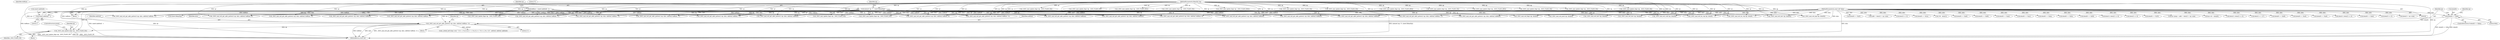 digraph "0_radare2_bbb4af56003c1afdad67af0c4339267ca38b1017@API" {
"1000905" [label="(Call,_6502_anal_update_flags (op, _6502_FLAGS_NZ))"];
"1000890" [label="(Call,_6502_anal_esil_get_addr_pattern2 (op, data, addrbuf, buffsize, 'x'))"];
"1000278" [label="(Call,memset (op, '\0', sizeof (RAnalOp)))"];
"1000265" [label="(MethodParameterIn,RAnalOp *op)"];
"1000876" [label="(Call,data[0] == 0x6a)"];
"1000267" [label="(MethodParameterIn,const ut8 *data)"];
"1000272" [label="(Call,buffsize = sizeof (addrbuf) - 1)"];
"1000274" [label="(Call,sizeof (addrbuf) - 1)"];
"1001547" [label="(Call,_6502_anal_esil_get_addr_pattern1 (op, data, addrbuf, buffsize))"];
"1000907" [label="(Identifier,_6502_FLAGS_NZ)"];
"1001655" [label="(Call,_6502_anal_esil_pop (op, data[0]))"];
"1000931" [label="(Call,_6502_anal_update_flags (op, _6502_FLAGS_NZ))"];
"1000272" [label="(Call,buffsize = sizeof (addrbuf) - 1)"];
"1000479" [label="(Call,_6502_anal_esil_flags (op, data[0]))"];
"1001490" [label="(Call,_6502_anal_update_flags (op, _6502_FLAGS_NZ))"];
"1000876" [label="(Call,data[0] == 0x6a)"];
"1000668" [label="(Call,data[0] == 0x29)"];
"1000596" [label="(Call,_6502_anal_update_flags (op, _6502_FLAGS_BNZ))"];
"1001626" [label="(Call,_6502_anal_esil_push (op, data[0]))"];
"1000890" [label="(Call,_6502_anal_esil_get_addr_pattern2 (op, data, addrbuf, buffsize, 'x'))"];
"1000895" [label="(Literal,'x')"];
"1000818" [label="(Call,_6502_anal_update_flags (op, _6502_FLAGS_NZ))"];
"1000877" [label="(Call,data[0])"];
"1001173" [label="(Call,op->jump = addr + data[1] + op->size)"];
"1000306" [label="(Call,op->id = data[0])"];
"1001240" [label="(Call,data[1] | data[2] << 8)"];
"1000645" [label="(Call,_6502_anal_update_flags (op, _6502_FLAGS_NZ))"];
"1001167" [label="(Call,data[1] <= 127)"];
"1000893" [label="(Identifier,addrbuf)"];
"1000277" [label="(Literal,1)"];
"1001012" [label="(Call,_6502_anal_esil_get_addr_pattern1 (op, data, addrbuf, buffsize))"];
"1000760" [label="(Call,_6502_anal_esil_get_addr_pattern2 (op, data, addrbuf, buffsize, 'x'))"];
"1001719" [label="(Call,_6502_anal_esil_mov (op, data[0]))"];
"1000918" [label="(Call,_6502_anal_esil_get_addr_pattern2 (op, data, addrbuf, buffsize, 'x'))"];
"1000711" [label="(Call,data[0] == 0x49)"];
"1000892" [label="(Identifier,data)"];
"1001038" [label="(Call,_6502_anal_update_flags (op, _6502_FLAGS_BNZ))"];
"1001018" [label="(Call,data[0] == 0xc9)"];
"1001697" [label="(Call,_6502_anal_esil_mov (op, data[0]))"];
"1000774" [label="(Call,_6502_anal_update_flags (op, _6502_FLAGS_NZ))"];
"1001429" [label="(Call,data[0] == 0xa9)"];
"1001504" [label="(Call,_6502_anal_esil_get_addr_pattern3 (op, data, addrbuf, buffsize, 'x'))"];
"1000908" [label="(ControlStructure,break;)"];
"1001056" [label="(Call,_6502_anal_esil_get_addr_pattern3 (op, data, addrbuf, buffsize, 0))"];
"1000269" [label="(Block,)"];
"1000265" [label="(MethodParameterIn,RAnalOp *op)"];
"1000944" [label="(Call,_6502_anal_esil_get_addr_pattern2 (op, data, addrbuf, buffsize, 'x'))"];
"1001423" [label="(Call,_6502_anal_esil_get_addr_pattern1 (op, data, addrbuf, buffsize))"];
"1000847" [label="(Call,_6502_anal_esil_get_addr_pattern2 (op, data, addrbuf, buffsize, 'x'))"];
"1001219" [label="(Call,_6502_anal_esil_ccall (op, data[0]))"];
"1001320" [label="(Call,data[1] | data[2] << 8)"];
"1001568" [label="(Call,_6502_anal_esil_get_addr_pattern2 (op, data, addrbuf, buffsize, 'y'))"];
"1000521" [label="(Call,_6502_anal_esil_get_addr_pattern1 (op, data, addrbuf, buffsize))"];
"1000875" [label="(ControlStructure,if (data[0] == 0x6a))"];
"1001063" [label="(Call,data[0] == 0xe0)"];
"1000905" [label="(Call,_6502_anal_update_flags (op, _6502_FLAGS_NZ))"];
"1000889" [label="(Block,)"];
"1001449" [label="(Call,_6502_anal_update_flags (op, _6502_FLAGS_NZ))"];
"1001244" [label="(Call,data[2] << 8)"];
"1001179" [label="(Call,data[1] + op->size)"];
"1000275" [label="(Call,sizeof (addrbuf))"];
"1000992" [label="(Call,_6502_anal_esil_inc_reg (op, data[0], \"-\"))"];
"1001590" [label="(Call,_6502_anal_esil_get_addr_pattern3 (op, data, addrbuf, buffsize, 'x'))"];
"1001108" [label="(Call,data[0] == 0xc0)"];
"1001729" [label="(MethodReturn,static int)"];
"1000267" [label="(MethodParameterIn,const ut8 *data)"];
"1001177" [label="(Call,addr + data[1] + op->size)"];
"1000973" [label="(Call,_6502_anal_esil_inc_reg (op, data[0], \"+\"))"];
"1000279" [label="(Identifier,op)"];
"1000547" [label="(Call,_6502_anal_update_flags (op, _6502_FLAGS_NZ))"];
"1001463" [label="(Call,_6502_anal_esil_get_addr_pattern2 (op, data, addrbuf, buffsize, 'y'))"];
"1001128" [label="(Call,_6502_anal_update_flags (op, _6502_FLAGS_BNZ))"];
"1000570" [label="(Call,_6502_anal_esil_get_addr_pattern1 (op, data, addrbuf, buffsize))"];
"1000281" [label="(Call,sizeof (RAnalOp))"];
"1001675" [label="(Call,_6502_anal_esil_mov (op, data[0]))"];
"1001324" [label="(Call,data[2] << 8)"];
"1000833" [label="(Call,data[0] == 0x2a)"];
"1000273" [label="(Identifier,buffsize)"];
"1001195" [label="(Call,256 - data[1])"];
"1000731" [label="(Call,_6502_anal_update_flags (op, _6502_FLAGS_NZ))"];
"1000899" [label="(Identifier,op)"];
"1000576" [label="(Call,data[0] == 0xe9)"];
"1000619" [label="(Call,_6502_anal_esil_get_addr_pattern1 (op, data, addrbuf, buffsize))"];
"1000527" [label="(Call,data[0] == 0x69)"];
"1000906" [label="(Identifier,op)"];
"1000803" [label="(Call,_6502_anal_esil_get_addr_pattern2 (op, data, addrbuf, buffsize, 'x'))"];
"1000705" [label="(Call,_6502_anal_esil_get_addr_pattern1 (op, data, addrbuf, buffsize))"];
"1000278" [label="(Call,memset (op, '\0', sizeof (RAnalOp)))"];
"1000280" [label="(Literal,'\0')"];
"1000492" [label="(Call,_6502_anal_esil_get_addr_pattern3 (op, data, addrbuf, buffsize, 0))"];
"1001511" [label="(Call,data[0] == 0xa0)"];
"1000880" [label="(Literal,0x6a)"];
"1001101" [label="(Call,_6502_anal_esil_get_addr_pattern3 (op, data, addrbuf, buffsize, 0))"];
"1000322" [label="(Block,)"];
"1001083" [label="(Call,_6502_anal_update_flags (op, _6502_FLAGS_BNZ))"];
"1001470" [label="(Call,data[0] == 0xa2)"];
"1000789" [label="(Call,data[0] == 0x4a)"];
"1000896" [label="(Call,r_strbuf_setf (&op->esil, \"C,N,=,1,%s,[1],&,C,=,1,%s,[1],>>,7,N,<<,|,%s,=[1]\", addrbuf, addrbuf, addrbuf))"];
"1000746" [label="(Call,data[0] == 0x0a)"];
"1001531" [label="(Call,_6502_anal_update_flags (op, _6502_FLAGS_NZ))"];
"1000688" [label="(Call,_6502_anal_update_flags (op, _6502_FLAGS_NZ))"];
"1000662" [label="(Call,_6502_anal_esil_get_addr_pattern1 (op, data, addrbuf, buffsize))"];
"1000891" [label="(Identifier,op)"];
"1000625" [label="(Call,data[0] == 0x09)"];
"1001284" [label="(Call,data[1] | data[2] << 8)"];
"1000861" [label="(Call,_6502_anal_update_flags (op, _6502_FLAGS_NZ))"];
"1000285" [label="(Identifier,op)"];
"1000885" [label="(Identifier,op)"];
"1000894" [label="(Identifier,buffsize)"];
"1000274" [label="(Call,sizeof (addrbuf) - 1)"];
"1001288" [label="(Call,data[2] << 8)"];
"1000957" [label="(Call,_6502_anal_update_flags (op, _6502_FLAGS_NZ))"];
"1000905" -> "1000322"  [label="AST: "];
"1000905" -> "1000907"  [label="CFG: "];
"1000906" -> "1000905"  [label="AST: "];
"1000907" -> "1000905"  [label="AST: "];
"1000908" -> "1000905"  [label="CFG: "];
"1000905" -> "1001729"  [label="DDG: _6502_anal_update_flags (op, _6502_FLAGS_NZ)"];
"1000905" -> "1001729"  [label="DDG: op"];
"1000905" -> "1001729"  [label="DDG: _6502_FLAGS_NZ"];
"1000890" -> "1000905"  [label="DDG: op"];
"1000278" -> "1000905"  [label="DDG: op"];
"1000265" -> "1000905"  [label="DDG: op"];
"1000890" -> "1000889"  [label="AST: "];
"1000890" -> "1000895"  [label="CFG: "];
"1000891" -> "1000890"  [label="AST: "];
"1000892" -> "1000890"  [label="AST: "];
"1000893" -> "1000890"  [label="AST: "];
"1000894" -> "1000890"  [label="AST: "];
"1000895" -> "1000890"  [label="AST: "];
"1000899" -> "1000890"  [label="CFG: "];
"1000890" -> "1001729"  [label="DDG: data"];
"1000890" -> "1001729"  [label="DDG: _6502_anal_esil_get_addr_pattern2 (op, data, addrbuf, buffsize, 'x')"];
"1000890" -> "1001729"  [label="DDG: buffsize"];
"1000278" -> "1000890"  [label="DDG: op"];
"1000265" -> "1000890"  [label="DDG: op"];
"1000876" -> "1000890"  [label="DDG: data[0]"];
"1000267" -> "1000890"  [label="DDG: data"];
"1000272" -> "1000890"  [label="DDG: buffsize"];
"1000890" -> "1000896"  [label="DDG: addrbuf"];
"1000278" -> "1000269"  [label="AST: "];
"1000278" -> "1000281"  [label="CFG: "];
"1000279" -> "1000278"  [label="AST: "];
"1000280" -> "1000278"  [label="AST: "];
"1000281" -> "1000278"  [label="AST: "];
"1000285" -> "1000278"  [label="CFG: "];
"1000278" -> "1001729"  [label="DDG: memset (op, '\0', sizeof (RAnalOp))"];
"1000278" -> "1001729"  [label="DDG: op"];
"1000265" -> "1000278"  [label="DDG: op"];
"1000278" -> "1000479"  [label="DDG: op"];
"1000278" -> "1000492"  [label="DDG: op"];
"1000278" -> "1000521"  [label="DDG: op"];
"1000278" -> "1000570"  [label="DDG: op"];
"1000278" -> "1000619"  [label="DDG: op"];
"1000278" -> "1000662"  [label="DDG: op"];
"1000278" -> "1000705"  [label="DDG: op"];
"1000278" -> "1000760"  [label="DDG: op"];
"1000278" -> "1000774"  [label="DDG: op"];
"1000278" -> "1000803"  [label="DDG: op"];
"1000278" -> "1000818"  [label="DDG: op"];
"1000278" -> "1000847"  [label="DDG: op"];
"1000278" -> "1000861"  [label="DDG: op"];
"1000278" -> "1000918"  [label="DDG: op"];
"1000278" -> "1000944"  [label="DDG: op"];
"1000278" -> "1000973"  [label="DDG: op"];
"1000278" -> "1000992"  [label="DDG: op"];
"1000278" -> "1001012"  [label="DDG: op"];
"1000278" -> "1001056"  [label="DDG: op"];
"1000278" -> "1001101"  [label="DDG: op"];
"1000278" -> "1001219"  [label="DDG: op"];
"1000278" -> "1001423"  [label="DDG: op"];
"1000278" -> "1001463"  [label="DDG: op"];
"1000278" -> "1001504"  [label="DDG: op"];
"1000278" -> "1001547"  [label="DDG: op"];
"1000278" -> "1001568"  [label="DDG: op"];
"1000278" -> "1001590"  [label="DDG: op"];
"1000278" -> "1001626"  [label="DDG: op"];
"1000278" -> "1001655"  [label="DDG: op"];
"1000278" -> "1001675"  [label="DDG: op"];
"1000278" -> "1001697"  [label="DDG: op"];
"1000278" -> "1001719"  [label="DDG: op"];
"1000265" -> "1000263"  [label="AST: "];
"1000265" -> "1001729"  [label="DDG: op"];
"1000265" -> "1000479"  [label="DDG: op"];
"1000265" -> "1000492"  [label="DDG: op"];
"1000265" -> "1000521"  [label="DDG: op"];
"1000265" -> "1000547"  [label="DDG: op"];
"1000265" -> "1000570"  [label="DDG: op"];
"1000265" -> "1000596"  [label="DDG: op"];
"1000265" -> "1000619"  [label="DDG: op"];
"1000265" -> "1000645"  [label="DDG: op"];
"1000265" -> "1000662"  [label="DDG: op"];
"1000265" -> "1000688"  [label="DDG: op"];
"1000265" -> "1000705"  [label="DDG: op"];
"1000265" -> "1000731"  [label="DDG: op"];
"1000265" -> "1000760"  [label="DDG: op"];
"1000265" -> "1000774"  [label="DDG: op"];
"1000265" -> "1000803"  [label="DDG: op"];
"1000265" -> "1000818"  [label="DDG: op"];
"1000265" -> "1000847"  [label="DDG: op"];
"1000265" -> "1000861"  [label="DDG: op"];
"1000265" -> "1000918"  [label="DDG: op"];
"1000265" -> "1000931"  [label="DDG: op"];
"1000265" -> "1000944"  [label="DDG: op"];
"1000265" -> "1000957"  [label="DDG: op"];
"1000265" -> "1000973"  [label="DDG: op"];
"1000265" -> "1000992"  [label="DDG: op"];
"1000265" -> "1001012"  [label="DDG: op"];
"1000265" -> "1001038"  [label="DDG: op"];
"1000265" -> "1001056"  [label="DDG: op"];
"1000265" -> "1001083"  [label="DDG: op"];
"1000265" -> "1001101"  [label="DDG: op"];
"1000265" -> "1001128"  [label="DDG: op"];
"1000265" -> "1001219"  [label="DDG: op"];
"1000265" -> "1001423"  [label="DDG: op"];
"1000265" -> "1001449"  [label="DDG: op"];
"1000265" -> "1001463"  [label="DDG: op"];
"1000265" -> "1001490"  [label="DDG: op"];
"1000265" -> "1001504"  [label="DDG: op"];
"1000265" -> "1001531"  [label="DDG: op"];
"1000265" -> "1001547"  [label="DDG: op"];
"1000265" -> "1001568"  [label="DDG: op"];
"1000265" -> "1001590"  [label="DDG: op"];
"1000265" -> "1001626"  [label="DDG: op"];
"1000265" -> "1001655"  [label="DDG: op"];
"1000265" -> "1001675"  [label="DDG: op"];
"1000265" -> "1001697"  [label="DDG: op"];
"1000265" -> "1001719"  [label="DDG: op"];
"1000876" -> "1000875"  [label="AST: "];
"1000876" -> "1000880"  [label="CFG: "];
"1000877" -> "1000876"  [label="AST: "];
"1000880" -> "1000876"  [label="AST: "];
"1000885" -> "1000876"  [label="CFG: "];
"1000891" -> "1000876"  [label="CFG: "];
"1000876" -> "1001729"  [label="DDG: data[0] == 0x6a"];
"1000876" -> "1001729"  [label="DDG: data[0]"];
"1000267" -> "1000876"  [label="DDG: data"];
"1000267" -> "1000263"  [label="AST: "];
"1000267" -> "1001729"  [label="DDG: data"];
"1000267" -> "1000306"  [label="DDG: data"];
"1000267" -> "1000479"  [label="DDG: data"];
"1000267" -> "1000492"  [label="DDG: data"];
"1000267" -> "1000521"  [label="DDG: data"];
"1000267" -> "1000527"  [label="DDG: data"];
"1000267" -> "1000570"  [label="DDG: data"];
"1000267" -> "1000576"  [label="DDG: data"];
"1000267" -> "1000619"  [label="DDG: data"];
"1000267" -> "1000625"  [label="DDG: data"];
"1000267" -> "1000662"  [label="DDG: data"];
"1000267" -> "1000668"  [label="DDG: data"];
"1000267" -> "1000705"  [label="DDG: data"];
"1000267" -> "1000711"  [label="DDG: data"];
"1000267" -> "1000746"  [label="DDG: data"];
"1000267" -> "1000760"  [label="DDG: data"];
"1000267" -> "1000789"  [label="DDG: data"];
"1000267" -> "1000803"  [label="DDG: data"];
"1000267" -> "1000833"  [label="DDG: data"];
"1000267" -> "1000847"  [label="DDG: data"];
"1000267" -> "1000918"  [label="DDG: data"];
"1000267" -> "1000944"  [label="DDG: data"];
"1000267" -> "1000973"  [label="DDG: data"];
"1000267" -> "1000992"  [label="DDG: data"];
"1000267" -> "1001012"  [label="DDG: data"];
"1000267" -> "1001018"  [label="DDG: data"];
"1000267" -> "1001056"  [label="DDG: data"];
"1000267" -> "1001063"  [label="DDG: data"];
"1000267" -> "1001101"  [label="DDG: data"];
"1000267" -> "1001108"  [label="DDG: data"];
"1000267" -> "1001167"  [label="DDG: data"];
"1000267" -> "1001173"  [label="DDG: data"];
"1000267" -> "1001177"  [label="DDG: data"];
"1000267" -> "1001179"  [label="DDG: data"];
"1000267" -> "1001195"  [label="DDG: data"];
"1000267" -> "1001219"  [label="DDG: data"];
"1000267" -> "1001240"  [label="DDG: data"];
"1000267" -> "1001244"  [label="DDG: data"];
"1000267" -> "1001284"  [label="DDG: data"];
"1000267" -> "1001288"  [label="DDG: data"];
"1000267" -> "1001320"  [label="DDG: data"];
"1000267" -> "1001324"  [label="DDG: data"];
"1000267" -> "1001423"  [label="DDG: data"];
"1000267" -> "1001429"  [label="DDG: data"];
"1000267" -> "1001463"  [label="DDG: data"];
"1000267" -> "1001470"  [label="DDG: data"];
"1000267" -> "1001504"  [label="DDG: data"];
"1000267" -> "1001511"  [label="DDG: data"];
"1000267" -> "1001547"  [label="DDG: data"];
"1000267" -> "1001568"  [label="DDG: data"];
"1000267" -> "1001590"  [label="DDG: data"];
"1000267" -> "1001626"  [label="DDG: data"];
"1000267" -> "1001655"  [label="DDG: data"];
"1000267" -> "1001675"  [label="DDG: data"];
"1000267" -> "1001697"  [label="DDG: data"];
"1000267" -> "1001719"  [label="DDG: data"];
"1000272" -> "1000269"  [label="AST: "];
"1000272" -> "1000274"  [label="CFG: "];
"1000273" -> "1000272"  [label="AST: "];
"1000274" -> "1000272"  [label="AST: "];
"1000279" -> "1000272"  [label="CFG: "];
"1000272" -> "1001729"  [label="DDG: sizeof (addrbuf) - 1"];
"1000272" -> "1001729"  [label="DDG: buffsize"];
"1000274" -> "1000272"  [label="DDG: 1"];
"1000272" -> "1000492"  [label="DDG: buffsize"];
"1000272" -> "1000521"  [label="DDG: buffsize"];
"1000272" -> "1000570"  [label="DDG: buffsize"];
"1000272" -> "1000619"  [label="DDG: buffsize"];
"1000272" -> "1000662"  [label="DDG: buffsize"];
"1000272" -> "1000705"  [label="DDG: buffsize"];
"1000272" -> "1000760"  [label="DDG: buffsize"];
"1000272" -> "1000803"  [label="DDG: buffsize"];
"1000272" -> "1000847"  [label="DDG: buffsize"];
"1000272" -> "1000918"  [label="DDG: buffsize"];
"1000272" -> "1000944"  [label="DDG: buffsize"];
"1000272" -> "1001012"  [label="DDG: buffsize"];
"1000272" -> "1001056"  [label="DDG: buffsize"];
"1000272" -> "1001101"  [label="DDG: buffsize"];
"1000272" -> "1001423"  [label="DDG: buffsize"];
"1000272" -> "1001463"  [label="DDG: buffsize"];
"1000272" -> "1001504"  [label="DDG: buffsize"];
"1000272" -> "1001547"  [label="DDG: buffsize"];
"1000272" -> "1001568"  [label="DDG: buffsize"];
"1000272" -> "1001590"  [label="DDG: buffsize"];
"1000274" -> "1000277"  [label="CFG: "];
"1000275" -> "1000274"  [label="AST: "];
"1000277" -> "1000274"  [label="AST: "];
}
